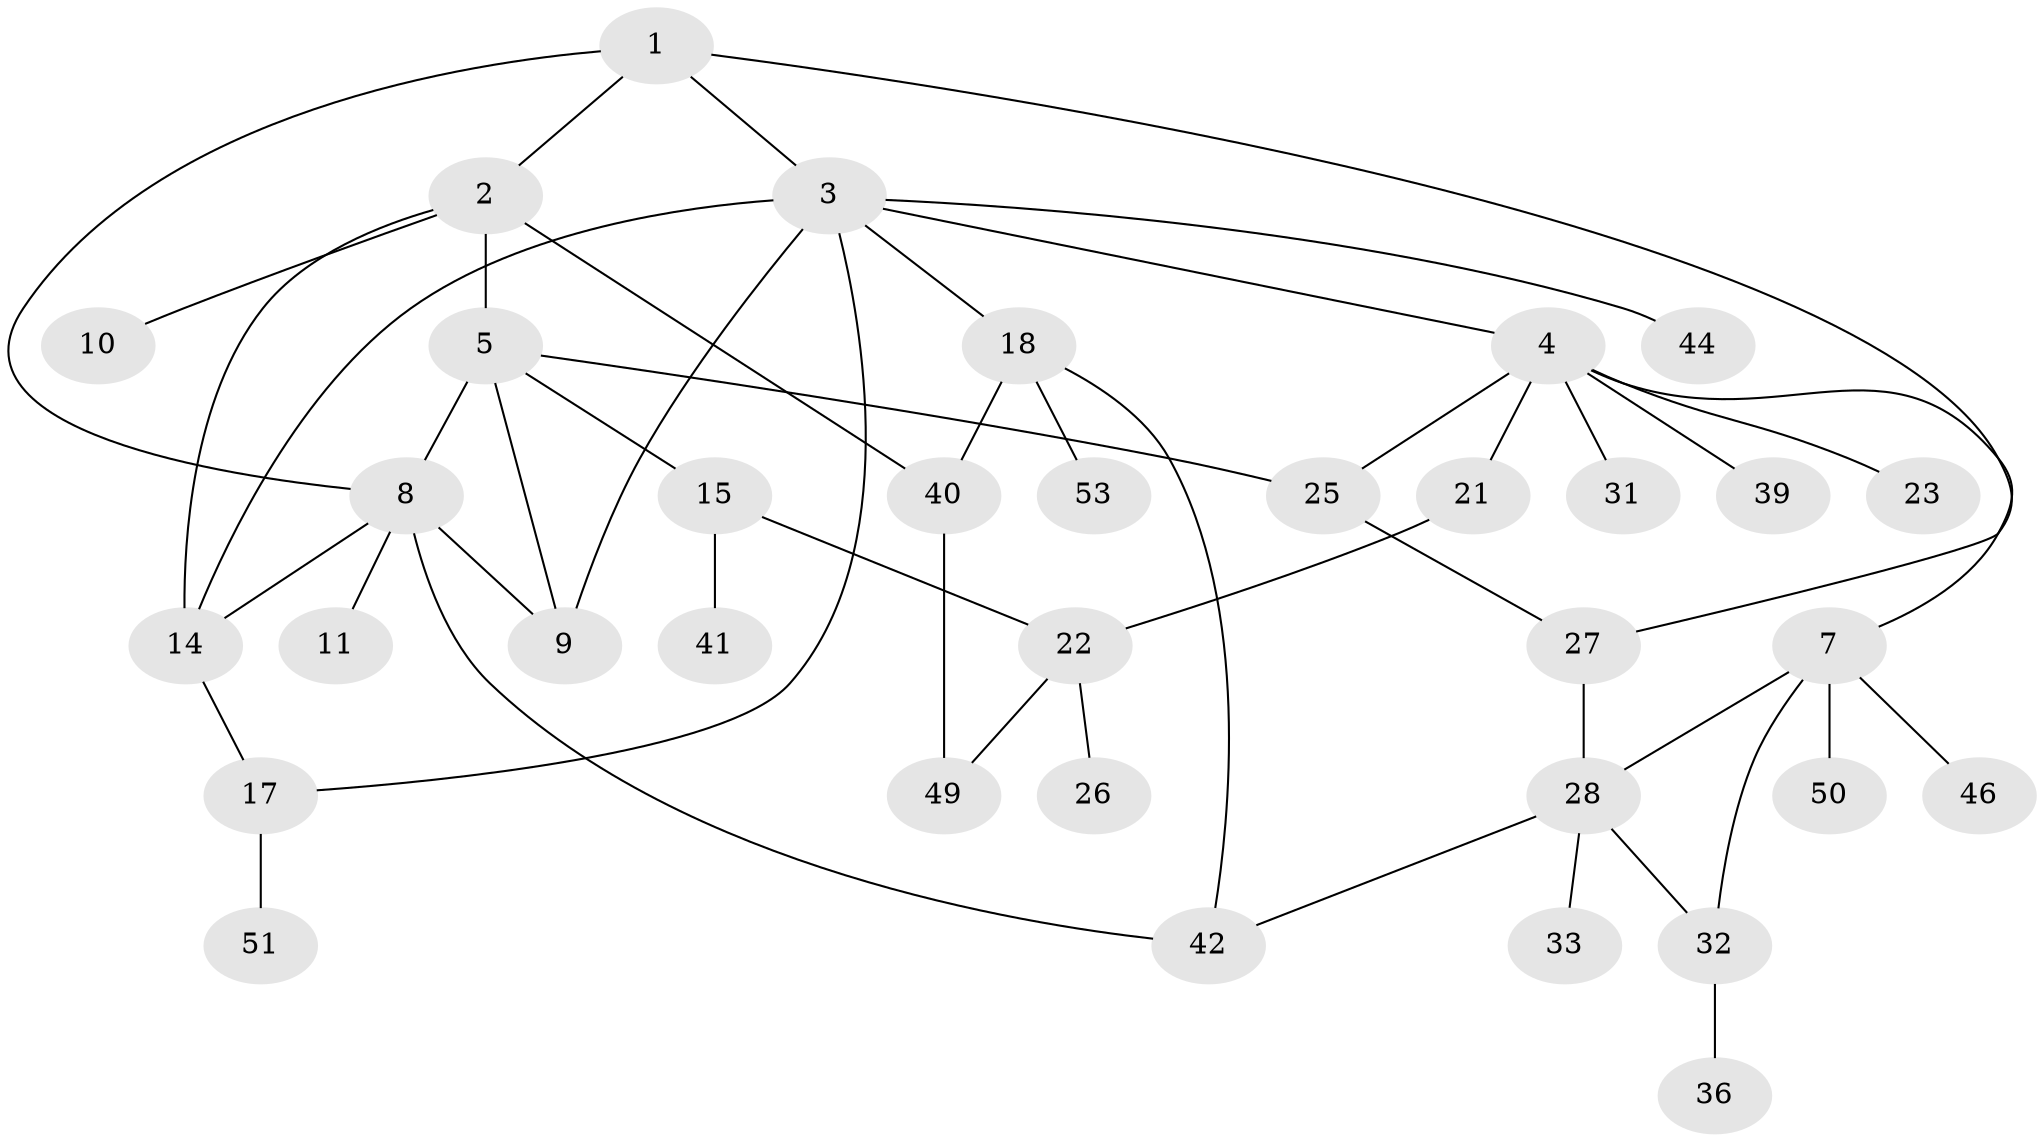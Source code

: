 // original degree distribution, {5: 0.05660377358490566, 7: 0.018867924528301886, 6: 0.05660377358490566, 2: 0.2641509433962264, 3: 0.20754716981132076, 1: 0.32075471698113206, 4: 0.07547169811320754}
// Generated by graph-tools (version 1.1) at 2025/41/03/06/25 10:41:25]
// undirected, 35 vertices, 49 edges
graph export_dot {
graph [start="1"]
  node [color=gray90,style=filled];
  1 [super="+24"];
  2 [super="+38"];
  3 [super="+6"];
  4 [super="+19"];
  5 [super="+16"];
  7 [super="+12"];
  8 [super="+13"];
  9;
  10;
  11 [super="+20"];
  14 [super="+30"];
  15;
  17 [super="+45"];
  18 [super="+35"];
  21;
  22 [super="+48"];
  23;
  25;
  26;
  27 [super="+29"];
  28 [super="+37"];
  31;
  32 [super="+34"];
  33;
  36;
  39 [super="+47"];
  40 [super="+43"];
  41;
  42;
  44;
  46;
  49;
  50;
  51 [super="+52"];
  53;
  1 -- 2;
  1 -- 3;
  1 -- 27;
  1 -- 8;
  2 -- 5;
  2 -- 10;
  2 -- 40;
  2 -- 14;
  3 -- 4;
  3 -- 9;
  3 -- 14;
  3 -- 17;
  3 -- 44;
  3 -- 18;
  4 -- 7;
  4 -- 21;
  4 -- 23;
  4 -- 31;
  4 -- 25;
  4 -- 39;
  5 -- 8;
  5 -- 15;
  5 -- 25;
  5 -- 9;
  7 -- 46;
  7 -- 32;
  7 -- 50;
  7 -- 28;
  8 -- 11;
  8 -- 42;
  8 -- 9;
  8 -- 14;
  14 -- 17;
  15 -- 41;
  15 -- 22;
  17 -- 51;
  18 -- 42;
  18 -- 53;
  18 -- 40;
  21 -- 22;
  22 -- 26;
  22 -- 49;
  25 -- 27;
  27 -- 28;
  28 -- 33;
  28 -- 32;
  28 -- 42;
  32 -- 36;
  40 -- 49;
}
